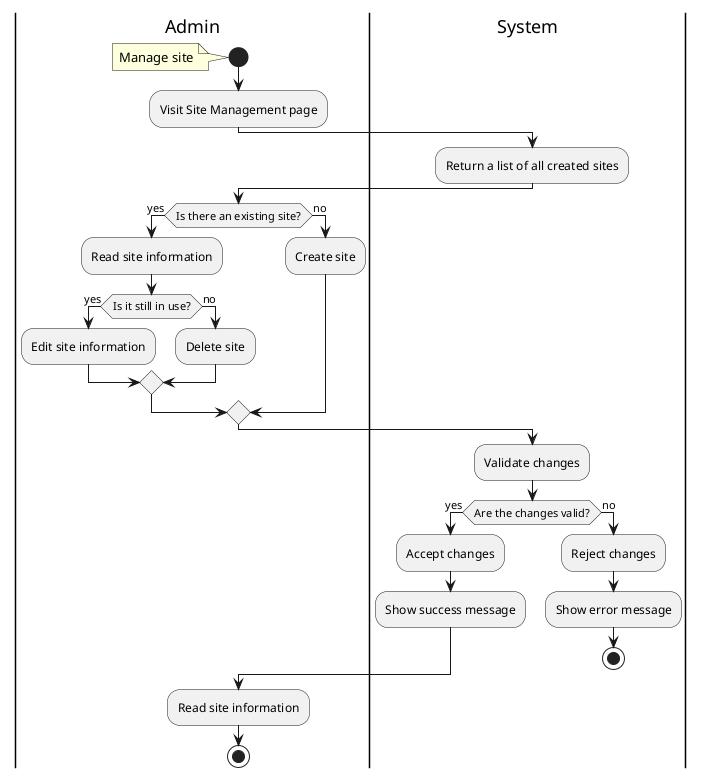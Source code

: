 @startuml

|Admin|
start
note left: Manage site

:Visit Site Management page;

|System|
:Return a list of all created sites;
|Admin|

if (Is there an existing site?) then (yes)
    :Read site information;
    if (Is it still in use?) then (yes)
        :Edit site information;
    else (no)
        :Delete site;
    endif
else (no)
    :Create site;
endif

|System|
:Validate changes;
if (Are the changes valid?) then (yes)
    :Accept changes;
    :Show success message;
else (no)
    :Reject changes;
    :Show error message;
    stop
endif

|Admin|
:Read site information;

stop

@enduml
